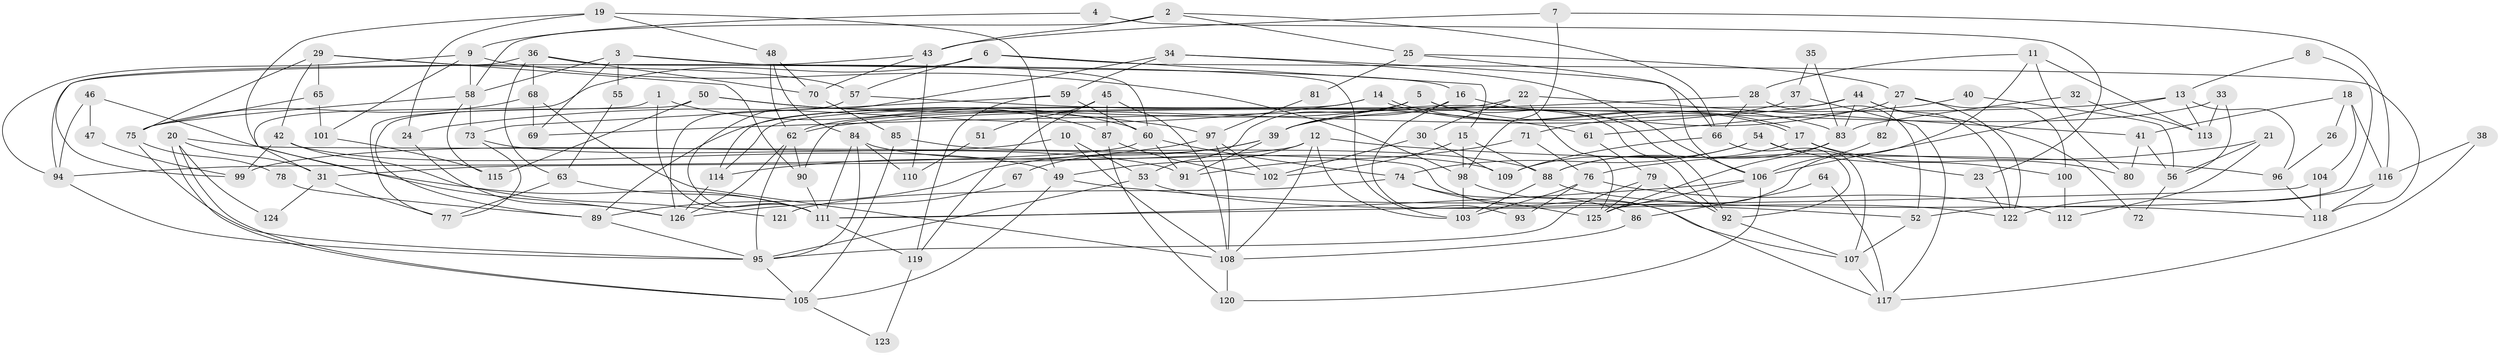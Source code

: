 // coarse degree distribution, {16: 0.013157894736842105, 10: 0.013157894736842105, 7: 0.11842105263157894, 2: 0.11842105263157894, 3: 0.15789473684210525, 4: 0.14473684210526316, 6: 0.09210526315789473, 5: 0.27631578947368424, 9: 0.02631578947368421, 13: 0.013157894736842105, 11: 0.013157894736842105, 8: 0.013157894736842105}
// Generated by graph-tools (version 1.1) at 2025/50/03/04/25 22:50:50]
// undirected, 126 vertices, 252 edges
graph export_dot {
  node [color=gray90,style=filled];
  1;
  2;
  3;
  4;
  5;
  6;
  7;
  8;
  9;
  10;
  11;
  12;
  13;
  14;
  15;
  16;
  17;
  18;
  19;
  20;
  21;
  22;
  23;
  24;
  25;
  26;
  27;
  28;
  29;
  30;
  31;
  32;
  33;
  34;
  35;
  36;
  37;
  38;
  39;
  40;
  41;
  42;
  43;
  44;
  45;
  46;
  47;
  48;
  49;
  50;
  51;
  52;
  53;
  54;
  55;
  56;
  57;
  58;
  59;
  60;
  61;
  62;
  63;
  64;
  65;
  66;
  67;
  68;
  69;
  70;
  71;
  72;
  73;
  74;
  75;
  76;
  77;
  78;
  79;
  80;
  81;
  82;
  83;
  84;
  85;
  86;
  87;
  88;
  89;
  90;
  91;
  92;
  93;
  94;
  95;
  96;
  97;
  98;
  99;
  100;
  101;
  102;
  103;
  104;
  105;
  106;
  107;
  108;
  109;
  110;
  111;
  112;
  113;
  114;
  115;
  116;
  117;
  118;
  119;
  120;
  121;
  122;
  123;
  124;
  125;
  126;
  1 -- 77;
  1 -- 111;
  1 -- 60;
  2 -- 66;
  2 -- 58;
  2 -- 25;
  2 -- 43;
  3 -- 16;
  3 -- 60;
  3 -- 55;
  3 -- 58;
  3 -- 69;
  4 -- 23;
  4 -- 9;
  5 -- 83;
  5 -- 89;
  5 -- 53;
  5 -- 92;
  6 -- 31;
  6 -- 118;
  6 -- 15;
  6 -- 57;
  7 -- 98;
  7 -- 43;
  7 -- 116;
  8 -- 52;
  8 -- 13;
  9 -- 94;
  9 -- 98;
  9 -- 58;
  9 -- 101;
  10 -- 108;
  10 -- 53;
  10 -- 99;
  11 -- 113;
  11 -- 125;
  11 -- 28;
  11 -- 80;
  12 -- 49;
  12 -- 103;
  12 -- 31;
  12 -- 96;
  12 -- 108;
  13 -- 106;
  13 -- 62;
  13 -- 96;
  13 -- 113;
  14 -- 17;
  14 -- 17;
  14 -- 114;
  14 -- 24;
  15 -- 88;
  15 -- 98;
  15 -- 102;
  16 -- 39;
  16 -- 92;
  16 -- 93;
  17 -- 80;
  17 -- 23;
  17 -- 88;
  18 -- 116;
  18 -- 104;
  18 -- 26;
  18 -- 41;
  19 -- 48;
  19 -- 126;
  19 -- 24;
  19 -- 49;
  20 -- 31;
  20 -- 105;
  20 -- 105;
  20 -- 107;
  20 -- 124;
  21 -- 76;
  21 -- 112;
  21 -- 56;
  22 -- 30;
  22 -- 114;
  22 -- 41;
  22 -- 125;
  23 -- 122;
  24 -- 126;
  25 -- 106;
  25 -- 27;
  25 -- 81;
  26 -- 96;
  27 -- 122;
  27 -- 39;
  27 -- 82;
  27 -- 100;
  28 -- 52;
  28 -- 66;
  28 -- 69;
  29 -- 57;
  29 -- 75;
  29 -- 42;
  29 -- 65;
  29 -- 90;
  30 -- 109;
  30 -- 102;
  31 -- 77;
  31 -- 124;
  32 -- 83;
  32 -- 113;
  33 -- 56;
  33 -- 39;
  33 -- 113;
  34 -- 66;
  34 -- 111;
  34 -- 59;
  34 -- 106;
  35 -- 37;
  35 -- 83;
  36 -- 68;
  36 -- 99;
  36 -- 63;
  36 -- 70;
  36 -- 103;
  37 -- 62;
  37 -- 117;
  38 -- 117;
  38 -- 116;
  39 -- 91;
  39 -- 67;
  39 -- 89;
  40 -- 56;
  40 -- 61;
  41 -- 56;
  41 -- 80;
  42 -- 49;
  42 -- 99;
  42 -- 121;
  43 -- 94;
  43 -- 70;
  43 -- 110;
  44 -- 90;
  44 -- 83;
  44 -- 71;
  44 -- 72;
  44 -- 122;
  45 -- 108;
  45 -- 87;
  45 -- 51;
  45 -- 119;
  46 -- 94;
  46 -- 111;
  46 -- 47;
  47 -- 99;
  48 -- 62;
  48 -- 70;
  48 -- 84;
  49 -- 105;
  49 -- 52;
  50 -- 89;
  50 -- 97;
  50 -- 87;
  50 -- 115;
  51 -- 110;
  52 -- 107;
  53 -- 122;
  53 -- 95;
  54 -- 109;
  54 -- 74;
  54 -- 100;
  54 -- 107;
  55 -- 63;
  56 -- 72;
  57 -- 126;
  57 -- 61;
  58 -- 73;
  58 -- 75;
  58 -- 115;
  59 -- 119;
  59 -- 60;
  59 -- 73;
  60 -- 74;
  60 -- 91;
  60 -- 94;
  61 -- 79;
  62 -- 90;
  62 -- 95;
  62 -- 126;
  63 -- 111;
  63 -- 77;
  64 -- 117;
  64 -- 86;
  65 -- 101;
  65 -- 75;
  66 -- 92;
  66 -- 109;
  67 -- 126;
  68 -- 75;
  68 -- 69;
  68 -- 108;
  70 -- 85;
  71 -- 91;
  71 -- 76;
  73 -- 77;
  73 -- 91;
  74 -- 125;
  74 -- 86;
  74 -- 121;
  75 -- 78;
  75 -- 95;
  76 -- 103;
  76 -- 93;
  76 -- 112;
  78 -- 89;
  79 -- 92;
  79 -- 95;
  79 -- 125;
  81 -- 97;
  82 -- 106;
  83 -- 88;
  83 -- 125;
  84 -- 95;
  84 -- 109;
  84 -- 110;
  84 -- 111;
  85 -- 105;
  85 -- 88;
  86 -- 108;
  87 -- 120;
  87 -- 102;
  88 -- 103;
  88 -- 118;
  89 -- 95;
  90 -- 111;
  92 -- 107;
  94 -- 95;
  95 -- 105;
  96 -- 118;
  97 -- 108;
  97 -- 102;
  97 -- 114;
  98 -- 103;
  98 -- 117;
  100 -- 112;
  101 -- 115;
  104 -- 118;
  104 -- 111;
  105 -- 123;
  106 -- 125;
  106 -- 111;
  106 -- 120;
  107 -- 117;
  108 -- 120;
  111 -- 119;
  114 -- 126;
  116 -- 118;
  116 -- 122;
  119 -- 123;
}
